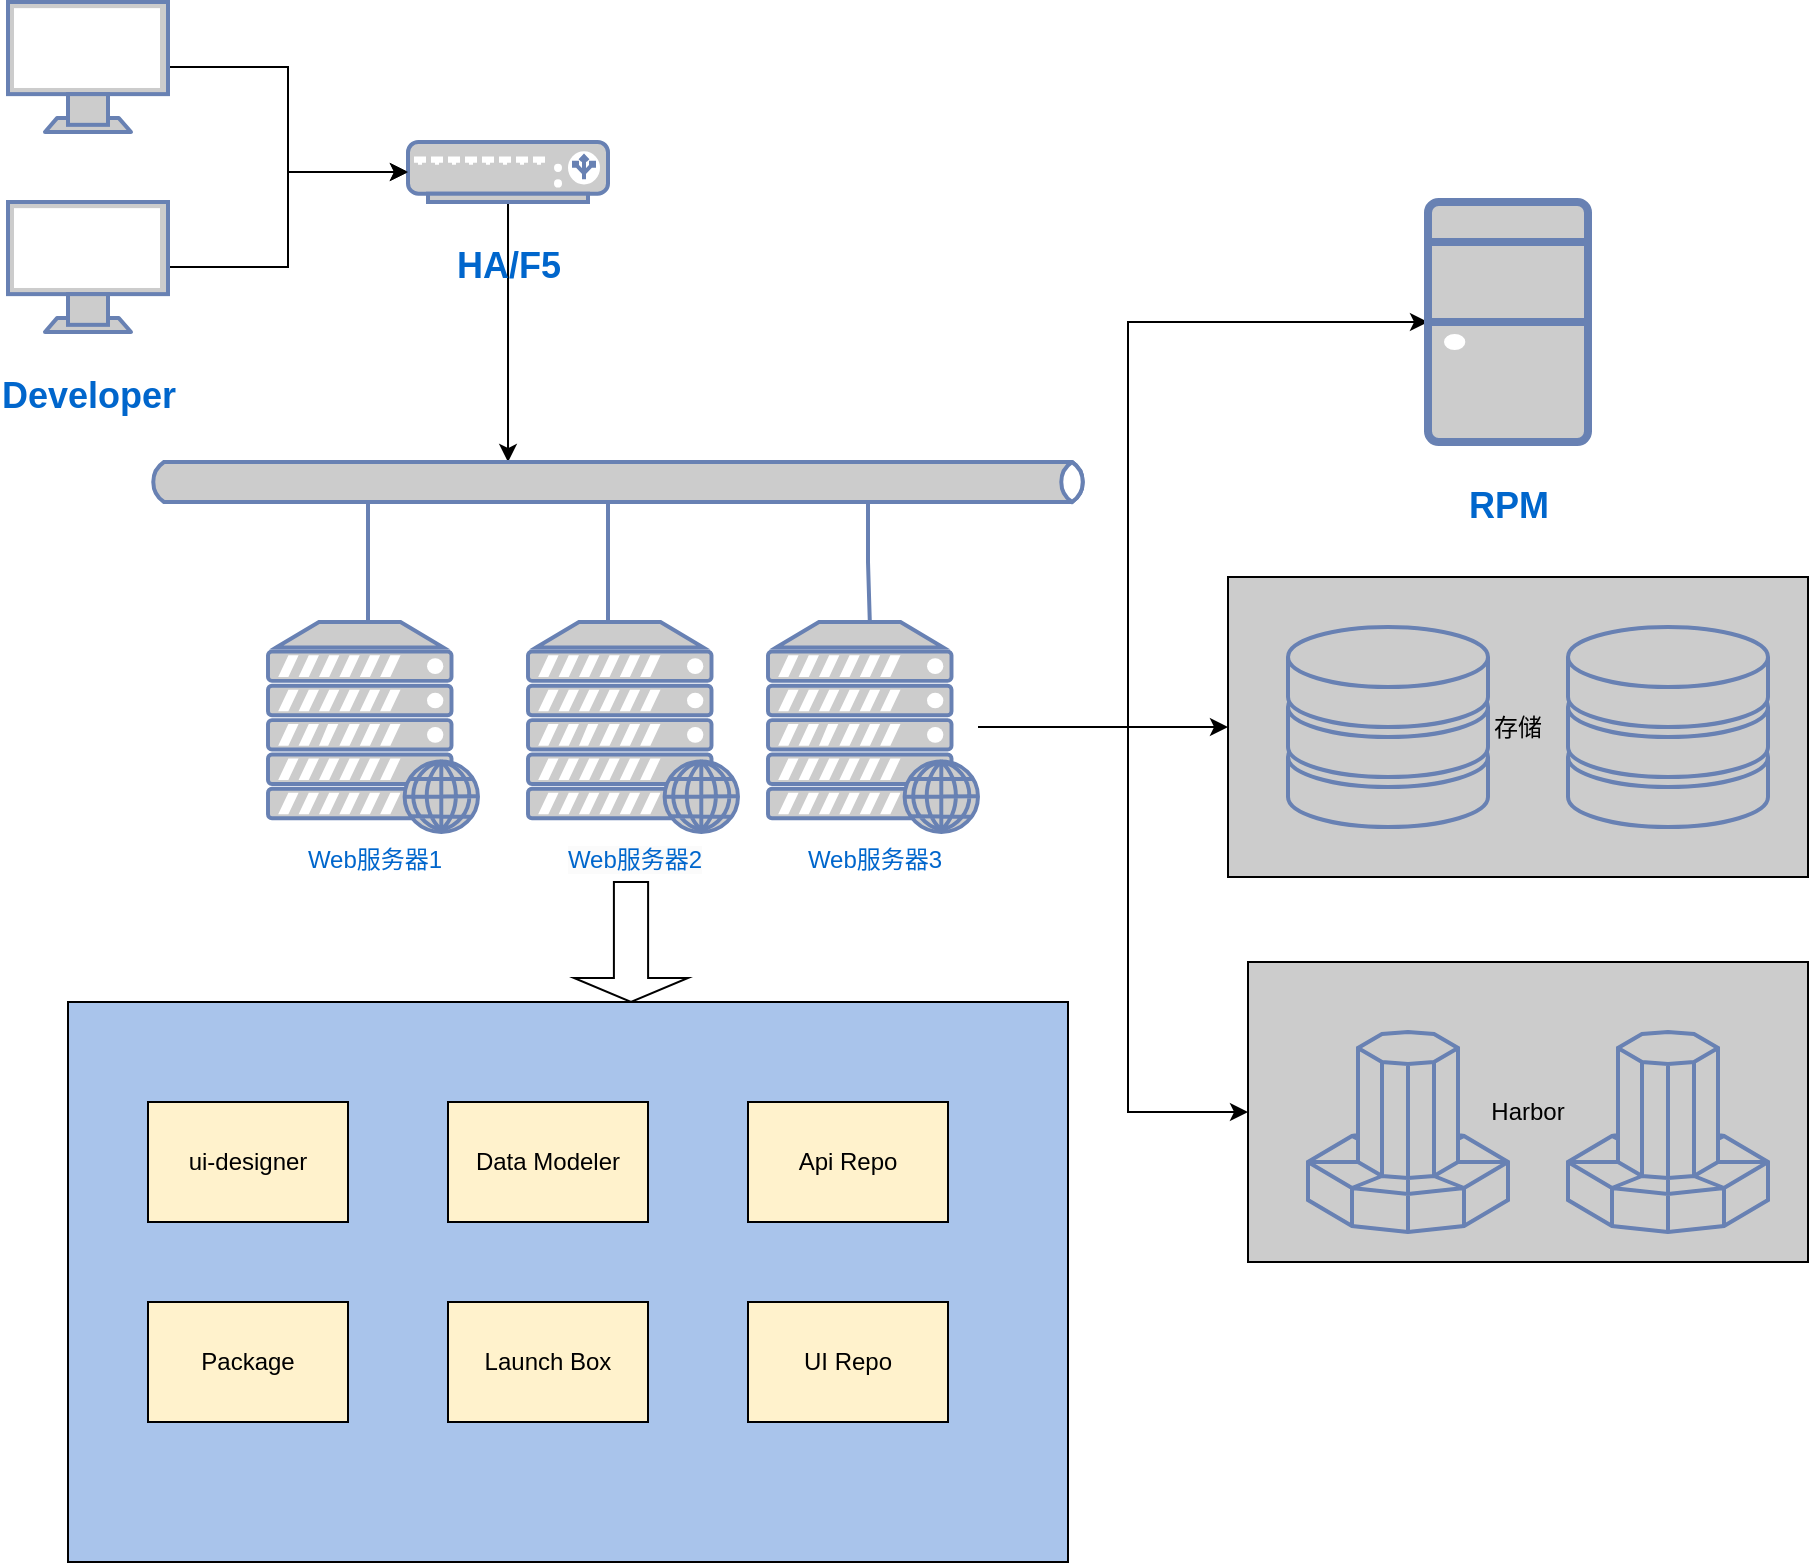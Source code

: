 <mxfile version="20.8.5" type="github">
  <diagram name="Page-1" id="55a83fd1-7818-8e21-69c5-c3457e3827bb">
    <mxGraphModel dx="1687" dy="899" grid="1" gridSize="10" guides="1" tooltips="1" connect="1" arrows="1" fold="1" page="1" pageScale="1" pageWidth="1100" pageHeight="850" background="none" math="0" shadow="0">
      <root>
        <mxCell id="0" />
        <mxCell id="1" parent="0" />
        <mxCell id="vt2SysgIoeSXbtuItaQj-49" value="Harbor" style="rounded=0;whiteSpace=wrap;html=1;fillColor=#CCCCCC;" vertex="1" parent="1">
          <mxGeometry x="740" y="510" width="280" height="150" as="geometry" />
        </mxCell>
        <mxCell id="vt2SysgIoeSXbtuItaQj-46" value="存储" style="rounded=0;whiteSpace=wrap;html=1;fillColor=#CCCCCC;" vertex="1" parent="1">
          <mxGeometry x="730" y="317.5" width="290" height="150" as="geometry" />
        </mxCell>
        <mxCell id="vt2SysgIoeSXbtuItaQj-5" style="edgeStyle=orthogonalEdgeStyle;rounded=0;orthogonalLoop=1;jettySize=auto;html=1;entryX=0;entryY=0.5;entryDx=0;entryDy=0;entryPerimeter=0;" edge="1" parent="1" source="vt2SysgIoeSXbtuItaQj-2" target="vt2SysgIoeSXbtuItaQj-3">
          <mxGeometry relative="1" as="geometry" />
        </mxCell>
        <mxCell id="vt2SysgIoeSXbtuItaQj-2" value="&lt;h2&gt;Developer&lt;/h2&gt;" style="fontColor=#0066CC;verticalAlign=top;verticalLabelPosition=bottom;labelPosition=center;align=center;html=1;outlineConnect=0;fillColor=#CCCCCC;strokeColor=#6881B3;gradientColor=none;gradientDirection=north;strokeWidth=2;shape=mxgraph.networks.monitor;" vertex="1" parent="1">
          <mxGeometry x="120" y="130" width="80" height="65" as="geometry" />
        </mxCell>
        <mxCell id="vt2SysgIoeSXbtuItaQj-26" style="edgeStyle=orthogonalEdgeStyle;rounded=0;orthogonalLoop=1;jettySize=auto;html=1;entryX=0.383;entryY=0;entryDx=0;entryDy=0;entryPerimeter=0;" edge="1" parent="1" source="vt2SysgIoeSXbtuItaQj-3" target="vt2SysgIoeSXbtuItaQj-15">
          <mxGeometry relative="1" as="geometry" />
        </mxCell>
        <mxCell id="vt2SysgIoeSXbtuItaQj-3" value="&lt;h2&gt;HA/F5&lt;/h2&gt;" style="fontColor=#0066CC;verticalAlign=top;verticalLabelPosition=bottom;labelPosition=center;align=center;html=1;outlineConnect=0;fillColor=#CCCCCC;strokeColor=#6881B3;gradientColor=none;gradientDirection=north;strokeWidth=2;shape=mxgraph.networks.load_balancer;" vertex="1" parent="1">
          <mxGeometry x="320" y="100" width="100" height="30" as="geometry" />
        </mxCell>
        <mxCell id="vt2SysgIoeSXbtuItaQj-7" style="edgeStyle=orthogonalEdgeStyle;rounded=0;orthogonalLoop=1;jettySize=auto;html=1;entryX=0;entryY=0.5;entryDx=0;entryDy=0;entryPerimeter=0;" edge="1" parent="1" source="vt2SysgIoeSXbtuItaQj-6" target="vt2SysgIoeSXbtuItaQj-3">
          <mxGeometry relative="1" as="geometry" />
        </mxCell>
        <mxCell id="vt2SysgIoeSXbtuItaQj-6" value="" style="fontColor=#0066CC;verticalAlign=top;verticalLabelPosition=bottom;labelPosition=center;align=center;html=1;outlineConnect=0;fillColor=#CCCCCC;strokeColor=#6881B3;gradientColor=none;gradientDirection=north;strokeWidth=2;shape=mxgraph.networks.monitor;" vertex="1" parent="1">
          <mxGeometry x="120" y="30" width="80" height="65" as="geometry" />
        </mxCell>
        <mxCell id="vt2SysgIoeSXbtuItaQj-11" value="Web服务器1" style="fontColor=#0066CC;verticalAlign=top;verticalLabelPosition=bottom;labelPosition=center;align=center;html=1;outlineConnect=0;fillColor=#CCCCCC;strokeColor=#6881B3;gradientColor=none;gradientDirection=north;strokeWidth=2;shape=mxgraph.networks.web_server;" vertex="1" parent="1">
          <mxGeometry x="250" y="340" width="105" height="105" as="geometry" />
        </mxCell>
        <mxCell id="vt2SysgIoeSXbtuItaQj-12" value="&lt;span style=&quot;color: rgb(0, 102, 204); font-family: Helvetica; font-size: 12px; font-style: normal; font-variant-ligatures: normal; font-variant-caps: normal; font-weight: 400; letter-spacing: normal; orphans: 2; text-align: center; text-indent: 0px; text-transform: none; widows: 2; word-spacing: 0px; -webkit-text-stroke-width: 0px; background-color: rgb(251, 251, 251); text-decoration-thickness: initial; text-decoration-style: initial; text-decoration-color: initial; float: none; display: inline !important;&quot;&gt;Web服务器2&lt;/span&gt;" style="fontColor=#0066CC;verticalAlign=top;verticalLabelPosition=bottom;labelPosition=center;align=center;html=1;outlineConnect=0;fillColor=#CCCCCC;strokeColor=#6881B3;gradientColor=none;gradientDirection=north;strokeWidth=2;shape=mxgraph.networks.web_server;" vertex="1" parent="1">
          <mxGeometry x="380" y="340" width="105" height="105" as="geometry" />
        </mxCell>
        <mxCell id="vt2SysgIoeSXbtuItaQj-52" style="edgeStyle=orthogonalEdgeStyle;rounded=0;orthogonalLoop=1;jettySize=auto;html=1;entryX=0;entryY=0.5;entryDx=0;entryDy=0;" edge="1" parent="1" source="vt2SysgIoeSXbtuItaQj-13" target="vt2SysgIoeSXbtuItaQj-46">
          <mxGeometry relative="1" as="geometry">
            <Array as="points">
              <mxPoint x="670" y="393" />
              <mxPoint x="730" y="393" />
            </Array>
          </mxGeometry>
        </mxCell>
        <mxCell id="vt2SysgIoeSXbtuItaQj-54" style="edgeStyle=orthogonalEdgeStyle;rounded=0;orthogonalLoop=1;jettySize=auto;html=1;entryX=0;entryY=0.5;entryDx=0;entryDy=0;entryPerimeter=0;" edge="1" parent="1" source="vt2SysgIoeSXbtuItaQj-13" target="vt2SysgIoeSXbtuItaQj-50">
          <mxGeometry relative="1" as="geometry">
            <Array as="points">
              <mxPoint x="680" y="393" />
              <mxPoint x="680" y="190" />
            </Array>
          </mxGeometry>
        </mxCell>
        <mxCell id="vt2SysgIoeSXbtuItaQj-55" style="edgeStyle=orthogonalEdgeStyle;rounded=0;orthogonalLoop=1;jettySize=auto;html=1;entryX=0;entryY=0.5;entryDx=0;entryDy=0;" edge="1" parent="1" source="vt2SysgIoeSXbtuItaQj-13" target="vt2SysgIoeSXbtuItaQj-49">
          <mxGeometry relative="1" as="geometry">
            <Array as="points">
              <mxPoint x="680" y="392" />
              <mxPoint x="680" y="585" />
            </Array>
          </mxGeometry>
        </mxCell>
        <mxCell id="vt2SysgIoeSXbtuItaQj-13" value="Web服务器3" style="fontColor=#0066CC;verticalAlign=top;verticalLabelPosition=bottom;labelPosition=center;align=center;html=1;outlineConnect=0;fillColor=#CCCCCC;strokeColor=#6881B3;gradientColor=none;gradientDirection=north;strokeWidth=2;shape=mxgraph.networks.web_server;" vertex="1" parent="1">
          <mxGeometry x="500" y="340" width="105" height="105" as="geometry" />
        </mxCell>
        <mxCell id="vt2SysgIoeSXbtuItaQj-15" value="" style="html=1;fillColor=#CCCCCC;strokeColor=#6881B3;gradientColor=none;gradientDirection=north;strokeWidth=2;shape=mxgraph.networks.bus;gradientColor=none;gradientDirection=north;fontColor=#ffffff;perimeter=backbonePerimeter;backboneSize=20;" vertex="1" parent="1">
          <mxGeometry x="190" y="260" width="470" height="20" as="geometry" />
        </mxCell>
        <mxCell id="vt2SysgIoeSXbtuItaQj-20" value="" style="strokeColor=#6881B3;edgeStyle=none;rounded=0;endArrow=none;html=1;strokeWidth=2;" edge="1" target="vt2SysgIoeSXbtuItaQj-15" parent="1">
          <mxGeometry relative="1" as="geometry">
            <mxPoint x="300" y="340" as="sourcePoint" />
          </mxGeometry>
        </mxCell>
        <mxCell id="vt2SysgIoeSXbtuItaQj-22" value="" style="strokeColor=#6881B3;edgeStyle=none;rounded=0;endArrow=none;html=1;strokeWidth=2;" edge="1" target="vt2SysgIoeSXbtuItaQj-15" parent="1">
          <mxGeometry relative="1" as="geometry">
            <mxPoint x="420" y="340" as="sourcePoint" />
          </mxGeometry>
        </mxCell>
        <mxCell id="vt2SysgIoeSXbtuItaQj-23" value="" style="strokeColor=#6881B3;edgeStyle=none;rounded=0;endArrow=none;html=1;strokeWidth=2;" edge="1" target="vt2SysgIoeSXbtuItaQj-15" parent="1" source="vt2SysgIoeSXbtuItaQj-13">
          <mxGeometry relative="1" as="geometry">
            <mxPoint x="480" y="340" as="sourcePoint" />
            <Array as="points">
              <mxPoint x="550" y="310" />
            </Array>
          </mxGeometry>
        </mxCell>
        <mxCell id="vt2SysgIoeSXbtuItaQj-33" value="" style="rounded=0;whiteSpace=wrap;html=1;fillColor=#A9C4EB;" vertex="1" parent="1">
          <mxGeometry x="150" y="530" width="500" height="280" as="geometry" />
        </mxCell>
        <mxCell id="vt2SysgIoeSXbtuItaQj-34" value="ui-designer" style="rounded=0;whiteSpace=wrap;html=1;fillColor=#FFF2CC;" vertex="1" parent="1">
          <mxGeometry x="190" y="580" width="100" height="60" as="geometry" />
        </mxCell>
        <mxCell id="vt2SysgIoeSXbtuItaQj-36" value="Data Modeler" style="rounded=0;whiteSpace=wrap;html=1;fillColor=#FFF2CC;" vertex="1" parent="1">
          <mxGeometry x="340" y="580" width="100" height="60" as="geometry" />
        </mxCell>
        <mxCell id="vt2SysgIoeSXbtuItaQj-37" value="Api Repo" style="rounded=0;whiteSpace=wrap;html=1;fillColor=#FFF2CC;" vertex="1" parent="1">
          <mxGeometry x="490" y="580" width="100" height="60" as="geometry" />
        </mxCell>
        <mxCell id="vt2SysgIoeSXbtuItaQj-38" value="UI Repo" style="rounded=0;whiteSpace=wrap;html=1;fillColor=#FFF2CC;" vertex="1" parent="1">
          <mxGeometry x="490" y="680" width="100" height="60" as="geometry" />
        </mxCell>
        <mxCell id="vt2SysgIoeSXbtuItaQj-39" value="Package" style="rounded=0;whiteSpace=wrap;html=1;fillColor=#FFF2CC;" vertex="1" parent="1">
          <mxGeometry x="190" y="680" width="100" height="60" as="geometry" />
        </mxCell>
        <mxCell id="vt2SysgIoeSXbtuItaQj-40" value="Launch Box" style="rounded=0;whiteSpace=wrap;html=1;fillColor=#FFF2CC;" vertex="1" parent="1">
          <mxGeometry x="340" y="680" width="100" height="60" as="geometry" />
        </mxCell>
        <mxCell id="vt2SysgIoeSXbtuItaQj-43" value="" style="shape=singleArrow;direction=south;whiteSpace=wrap;html=1;" vertex="1" parent="1">
          <mxGeometry x="403" y="470" width="57" height="60" as="geometry" />
        </mxCell>
        <mxCell id="vt2SysgIoeSXbtuItaQj-44" value="" style="fontColor=#0066CC;verticalAlign=top;verticalLabelPosition=bottom;labelPosition=center;align=center;html=1;outlineConnect=0;fillColor=#CCCCCC;strokeColor=#6881B3;gradientColor=none;gradientDirection=north;strokeWidth=2;shape=mxgraph.networks.storage;" vertex="1" parent="1">
          <mxGeometry x="760" y="342.5" width="100" height="100" as="geometry" />
        </mxCell>
        <mxCell id="vt2SysgIoeSXbtuItaQj-45" value="" style="fontColor=#0066CC;verticalAlign=top;verticalLabelPosition=bottom;labelPosition=center;align=center;html=1;outlineConnect=0;fillColor=#CCCCCC;strokeColor=#6881B3;gradientColor=none;gradientDirection=north;strokeWidth=2;shape=mxgraph.networks.storage;" vertex="1" parent="1">
          <mxGeometry x="900" y="342.5" width="100" height="100" as="geometry" />
        </mxCell>
        <mxCell id="vt2SysgIoeSXbtuItaQj-47" value="" style="fontColor=#0066CC;verticalAlign=top;verticalLabelPosition=bottom;labelPosition=center;align=center;html=1;outlineConnect=0;fillColor=#CCCCCC;strokeColor=#6881B3;gradientColor=none;gradientDirection=north;strokeWidth=2;shape=mxgraph.networks.supercomputer;" vertex="1" parent="1">
          <mxGeometry x="770" y="545" width="100" height="100" as="geometry" />
        </mxCell>
        <mxCell id="vt2SysgIoeSXbtuItaQj-48" value="" style="fontColor=#0066CC;verticalAlign=top;verticalLabelPosition=bottom;labelPosition=center;align=center;html=1;outlineConnect=0;fillColor=#CCCCCC;strokeColor=#6881B3;gradientColor=none;gradientDirection=north;strokeWidth=2;shape=mxgraph.networks.supercomputer;" vertex="1" parent="1">
          <mxGeometry x="900" y="545" width="100" height="100" as="geometry" />
        </mxCell>
        <mxCell id="vt2SysgIoeSXbtuItaQj-50" value="&lt;h2&gt;RPM&lt;/h2&gt;" style="fontColor=#0066CC;verticalAlign=top;verticalLabelPosition=bottom;labelPosition=center;align=center;html=1;outlineConnect=0;fillColor=#CCCCCC;strokeColor=#6881B3;gradientColor=none;gradientDirection=north;strokeWidth=2;shape=mxgraph.networks.desktop_pc;" vertex="1" parent="1">
          <mxGeometry x="830" y="130" width="80" height="120" as="geometry" />
        </mxCell>
      </root>
    </mxGraphModel>
  </diagram>
</mxfile>
